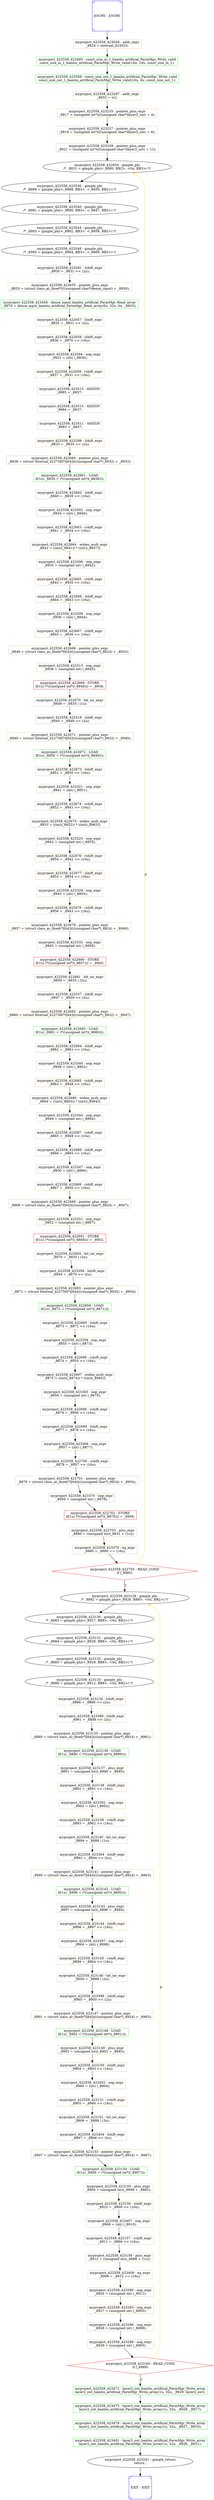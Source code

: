digraph G {
0[color=blue,shape=Msquare,label="ENTRY - ENTRY"];
1[color=blue,shape=Msquare,label="EXIT - EXIT"];
2[color=burlywood,shape=box,label="myproject_422558_423029 - addr_expr\n_8824 = internal_423023;\n"];
3[label="myproject_422558_422654 - gimple_phi\n/* _8831 = gimple_phi(<_8880, BB2>, <0u, BB3>) */\n"];
4[label="myproject_422558_423536 - gimple_phi\n/* _8989 = gimple_phi(<_8988, BB3>, <_8830, BB2>) */\n"];
5[label="myproject_422558_423540 - gimple_phi\n/* _8991 = gimple_phi(<_8990, BB3>, <_8847, BB2>) */\n"];
6[label="myproject_422558_423544 - gimple_phi\n/* _8993 = gimple_phi(<_8992, BB3>, <_8858, BB2>) */\n"];
7[label="myproject_422558_423548 - gimple_phi\n/* _8995 = gimple_phi(<_8994, BB3>, <_8869, BB2>) */\n"];
8[color=burlywood,shape=box,label="myproject_422558_423291 - lshift_expr\n_8930 = _8831 << (2u);\n"];
9[color=burlywood,shape=box,label="myproject_422558_422655 - pointer_plus_expr\n_8833 = (struct class_ac_fixed*)(((unsigned char*)dense_input) + _8930);\n"];
10[color=green,shape=box,label="myproject_422558_423458 - dense_input_bambu_artificial_ParmMgr_Read_array\n_8976 = dense_input_bambu_artificial_ParmMgr_Read_array(0u, 32u, 0u, _8833);\n"];
11[color=burlywood,shape=box,label="myproject_422558_422657 - lshift_expr\n_8835 = _8831 << (2u);\n"];
12[color=burlywood,shape=box,label="myproject_422558_422658 - lshift_expr\n_8836 = _8976 << (16u);\n"];
13[color=burlywood,shape=box,label="myproject_422558_423294 - nop_expr\n_8931 = (int) (_8836);\n"];
14[color=burlywood,shape=box,label="myproject_422558_422659 - rshift_expr\n_8837 = _8931 >> (16u);\n"];
15[color=burlywood,shape=box,label="myproject_422558_423515 - ASSIGN\n_8985 = _8837;\n"];
16[color=burlywood,shape=box,label="myproject_422558_423513 - ASSIGN\n_8984 = _8837;\n"];
17[color=burlywood,shape=box,label="myproject_422558_423511 - ASSIGN\n_8983 = _8837;\n"];
18[color=burlywood,shape=box,label="myproject_422558_423299 - lshift_expr\n_8933 = _8835 << (2u);\n"];
19[color=burlywood,shape=box,label="myproject_422558_422660 - pointer_plus_expr\n_8838 = (struct Internal_422756(*)[64])(((unsigned char*)_8932) + _8933);\n"];
20[color=green,shape=box,label="myproject_422558_422661 - LOAD\nif(1u) _8839 = (*((unsigned int*)(_8838)));\n"];
21[color=burlywood,shape=box,label="myproject_422558_422662 - lshift_expr\n_8840 = _8839 << (16u);\n"];
22[color=burlywood,shape=box,label="myproject_422558_423302 - nop_expr\n_8934 = (int) (_8840);\n"];
23[color=burlywood,shape=box,label="myproject_422558_422663 - rshift_expr\n_8841 = _8934 >> (16u);\n"];
24[color=burlywood,shape=box,label="myproject_422558_422664 - widen_mult_expr\n_8842 = ((int)(_8841)) * ((int)(_8837));\n"];
25[color=burlywood,shape=box,label="myproject_422558_423306 - nop_expr\n_8935 = (unsigned int) (_8842);\n"];
26[color=burlywood,shape=box,label="myproject_422558_422665 - rshift_expr\n_8843 = _8935 >> (10u);\n"];
27[color=burlywood,shape=box,label="myproject_422558_422666 - lshift_expr\n_8844 = _8843 << (16u);\n"];
28[color=burlywood,shape=box,label="myproject_422558_423309 - nop_expr\n_8936 = (int) (_8844);\n"];
29[color=burlywood,shape=box,label="myproject_422558_422667 - rshift_expr\n_8845 = _8936 >> (16u);\n"];
30[color=burlywood,shape=box,label="myproject_422558_422668 - pointer_plus_expr\n_8846 = (struct class_ac_fixed(*)[64])(((unsigned char*)_8824) + _8933);\n"];
31[color=burlywood,shape=box,label="myproject_422558_423313 - nop_expr\n_8938 = (unsigned int) (_8845);\n"];
32[color=red,shape=box,label="myproject_422558_422669 - STORE\nif(1u) (*((unsigned int*)(_8846))) = _8938;\n"];
33[color=burlywood,shape=box,label="myproject_422558_422670 - bit_ior_expr\n_8848 = _8835 | (1u);\n"];
34[color=burlywood,shape=box,label="myproject_422558_423318 - lshift_expr\n_8940 = _8848 << (2u);\n"];
35[color=burlywood,shape=box,label="myproject_422558_422671 - pointer_plus_expr\n_8849 = (struct Internal_422756(*)[64])(((unsigned char*)_8932) + _8940);\n"];
36[color=green,shape=box,label="myproject_422558_422672 - LOAD\nif(1u) _8850 = (*((unsigned int*)(_8849)));\n"];
37[color=burlywood,shape=box,label="myproject_422558_422673 - lshift_expr\n_8851 = _8850 << (16u);\n"];
38[color=burlywood,shape=box,label="myproject_422558_423321 - nop_expr\n_8941 = (int) (_8851);\n"];
39[color=burlywood,shape=box,label="myproject_422558_422674 - rshift_expr\n_8852 = _8941 >> (16u);\n"];
40[color=burlywood,shape=box,label="myproject_422558_422675 - widen_mult_expr\n_8853 = ((int)(_8852)) * ((int)(_8983));\n"];
41[color=burlywood,shape=box,label="myproject_422558_423325 - nop_expr\n_8942 = (unsigned int) (_8853);\n"];
42[color=burlywood,shape=box,label="myproject_422558_422676 - rshift_expr\n_8854 = _8942 >> (10u);\n"];
43[color=burlywood,shape=box,label="myproject_422558_422677 - lshift_expr\n_8855 = _8854 << (16u);\n"];
44[color=burlywood,shape=box,label="myproject_422558_423328 - nop_expr\n_8943 = (int) (_8855);\n"];
45[color=burlywood,shape=box,label="myproject_422558_422678 - rshift_expr\n_8856 = _8943 >> (16u);\n"];
46[color=burlywood,shape=box,label="myproject_422558_422679 - pointer_plus_expr\n_8857 = (struct class_ac_fixed(*)[64])(((unsigned char*)_8824) + _8940);\n"];
47[color=burlywood,shape=box,label="myproject_422558_423332 - nop_expr\n_8945 = (unsigned int) (_8856);\n"];
48[color=red,shape=box,label="myproject_422558_422680 - STORE\nif(1u) (*((unsigned int*)(_8857))) = _8945;\n"];
49[color=burlywood,shape=box,label="myproject_422558_422681 - bit_ior_expr\n_8859 = _8835 | (2u);\n"];
50[color=burlywood,shape=box,label="myproject_422558_423337 - lshift_expr\n_8947 = _8859 << (2u);\n"];
51[color=burlywood,shape=box,label="myproject_422558_422682 - pointer_plus_expr\n_8860 = (struct Internal_422756(*)[64])(((unsigned char*)_8932) + _8947);\n"];
52[color=green,shape=box,label="myproject_422558_422683 - LOAD\nif(1u) _8861 = (*((unsigned int*)(_8860)));\n"];
53[color=burlywood,shape=box,label="myproject_422558_422684 - lshift_expr\n_8862 = _8861 << (16u);\n"];
54[color=burlywood,shape=box,label="myproject_422558_423340 - nop_expr\n_8948 = (int) (_8862);\n"];
55[color=burlywood,shape=box,label="myproject_422558_422685 - rshift_expr\n_8863 = _8948 >> (16u);\n"];
56[color=burlywood,shape=box,label="myproject_422558_422686 - widen_mult_expr\n_8864 = ((int)(_8863)) * ((int)(_8984));\n"];
57[color=burlywood,shape=box,label="myproject_422558_423344 - nop_expr\n_8949 = (unsigned int) (_8864);\n"];
58[color=burlywood,shape=box,label="myproject_422558_422687 - rshift_expr\n_8865 = _8949 >> (10u);\n"];
59[color=burlywood,shape=box,label="myproject_422558_422688 - lshift_expr\n_8866 = _8865 << (16u);\n"];
60[color=burlywood,shape=box,label="myproject_422558_423347 - nop_expr\n_8950 = (int) (_8866);\n"];
61[color=burlywood,shape=box,label="myproject_422558_422689 - rshift_expr\n_8867 = _8950 >> (16u);\n"];
62[color=burlywood,shape=box,label="myproject_422558_422690 - pointer_plus_expr\n_8868 = (struct class_ac_fixed(*)[64])(((unsigned char*)_8824) + _8947);\n"];
63[color=burlywood,shape=box,label="myproject_422558_423351 - nop_expr\n_8952 = (unsigned int) (_8867);\n"];
64[color=red,shape=box,label="myproject_422558_422691 - STORE\nif(1u) (*((unsigned int*)(_8868))) = _8952;\n"];
65[color=burlywood,shape=box,label="myproject_422558_422692 - bit_ior_expr\n_8870 = _8835 | (3u);\n"];
66[color=burlywood,shape=box,label="myproject_422558_423356 - lshift_expr\n_8954 = _8870 << (2u);\n"];
67[color=burlywood,shape=box,label="myproject_422558_422693 - pointer_plus_expr\n_8871 = (struct Internal_422756(*)[64])(((unsigned char*)_8932) + _8954);\n"];
68[color=green,shape=box,label="myproject_422558_422694 - LOAD\nif(1u) _8872 = (*((unsigned int*)(_8871)));\n"];
69[color=burlywood,shape=box,label="myproject_422558_422695 - lshift_expr\n_8873 = _8872 << (16u);\n"];
70[color=burlywood,shape=box,label="myproject_422558_423359 - nop_expr\n_8955 = (int) (_8873);\n"];
71[color=burlywood,shape=box,label="myproject_422558_422696 - rshift_expr\n_8874 = _8955 >> (16u);\n"];
72[color=burlywood,shape=box,label="myproject_422558_422697 - widen_mult_expr\n_8875 = ((int)(_8874)) * ((int)(_8985));\n"];
73[color=burlywood,shape=box,label="myproject_422558_423363 - nop_expr\n_8956 = (unsigned int) (_8875);\n"];
74[color=burlywood,shape=box,label="myproject_422558_422698 - rshift_expr\n_8876 = _8956 >> (10u);\n"];
75[color=burlywood,shape=box,label="myproject_422558_422699 - lshift_expr\n_8877 = _8876 << (16u);\n"];
76[color=burlywood,shape=box,label="myproject_422558_423366 - nop_expr\n_8957 = (int) (_8877);\n"];
77[color=burlywood,shape=box,label="myproject_422558_422700 - rshift_expr\n_8878 = _8957 >> (16u);\n"];
78[color=burlywood,shape=box,label="myproject_422558_422701 - pointer_plus_expr\n_8879 = (struct class_ac_fixed(*)[64])(((unsigned char*)_8824) + _8954);\n"];
79[color=burlywood,shape=box,label="myproject_422558_423370 - nop_expr\n_8959 = (unsigned int) (_8878);\n"];
80[color=red,shape=box,label="myproject_422558_422702 - STORE\nif(1u) (*((unsigned int*)(_8879))) = _8959;\n"];
81[color=burlywood,shape=box,label="myproject_422558_422703 - plus_expr\n_8880 = (unsigned int)(_8831 + (1u));\n"];
82[color=burlywood,shape=box,label="myproject_422558_423376 - eq_expr\n_8960 = _8880 == (16u);\n"];
83[color=red,shape=diamond,label="myproject_422558_422705 - READ_COND\nif (_8960)\n"];
84[label="myproject_422558_423129 - gimple_phi\n/* _8882 = gimple_phi(<_8926, BB8>, <0u, BB2>) */\n"];
85[color=green,shape=box,label="myproject_422558_423495 - const_size_in_1_bambu_artificial_ParmMgr_Write_valid\nconst_size_in_1_bambu_artificial_ParmMgr_Write_valid(16u, 16u, const_size_in_1);\n"];
86[color=green,shape=box,label="myproject_422558_423508 - const_size_out_1_bambu_artificial_ParmMgr_Write_valid\nconst_size_out_1_bambu_artificial_ParmMgr_Write_valid(16u, 4u, const_size_out_1);\n"];
87[color=burlywood,shape=box,label="myproject_422558_423297 - addr_expr\n_8932 = w2;\n"];
88[color=burlywood,shape=box,label="myproject_422558_423235 - pointer_plus_expr\n_8917 = (unsigned int*)(((unsigned char*)layer2_out) + 4);\n"];
89[color=burlywood,shape=box,label="myproject_422558_423237 - pointer_plus_expr\n_8919 = (unsigned int*)(((unsigned char*)layer2_out) + 8);\n"];
90[color=burlywood,shape=box,label="myproject_422558_423239 - pointer_plus_expr\n_8921 = (unsigned int*)(((unsigned char*)layer2_out) + 12);\n"];
91[label="myproject_422558_423130 - gimple_phi\n/* _8883 = gimple_phi(<_8927, BB8>, <0u, BB2>) */\n"];
92[label="myproject_422558_423131 - gimple_phi\n/* _8884 = gimple_phi(<_8928, BB8>, <0u, BB2>) */\n"];
93[label="myproject_422558_423132 - gimple_phi\n/* _8885 = gimple_phi(<_8929, BB8>, <0u, BB2>) */\n"];
94[label="myproject_422558_423133 - gimple_phi\n/* _8886 = gimple_phi(<_8912, BB8>, <0u, BB2>) */\n"];
95[color=burlywood,shape=box,label="myproject_422558_423134 - lshift_expr\n_8888 = _8886 << (2u);\n"];
96[color=burlywood,shape=box,label="myproject_422558_423389 - lshift_expr\n_8961 = _8888 << (2u);\n"];
97[color=burlywood,shape=box,label="myproject_422558_423135 - pointer_plus_expr\n_8889 = (struct class_ac_fixed(*)[64])(((unsigned char*)_8824) + _8961);\n"];
98[color=green,shape=box,label="myproject_422558_423136 - LOAD\nif(1u) _8890 = (*((unsigned int*)(_8889)));\n"];
99[color=burlywood,shape=box,label="myproject_422558_423137 - plus_expr\n_8891 = (unsigned int)(_8890 + _8885);\n"];
100[color=burlywood,shape=box,label="myproject_422558_423138 - lshift_expr\n_8892 = _8891 << (16u);\n"];
101[color=burlywood,shape=box,label="myproject_422558_423392 - nop_expr\n_8962 = (int) (_8892);\n"];
102[color=burlywood,shape=box,label="myproject_422558_423139 - rshift_expr\n_8893 = _8962 >> (16u);\n"];
103[color=burlywood,shape=box,label="myproject_422558_423140 - bit_ior_expr\n_8894 = _8888 | (1u);\n"];
104[color=burlywood,shape=box,label="myproject_422558_423394 - lshift_expr\n_8963 = _8894 << (2u);\n"];
105[color=burlywood,shape=box,label="myproject_422558_423141 - pointer_plus_expr\n_8895 = (struct class_ac_fixed(*)[64])(((unsigned char*)_8824) + _8963);\n"];
106[color=green,shape=box,label="myproject_422558_423142 - LOAD\nif(1u) _8896 = (*((unsigned int*)(_8895)));\n"];
107[color=burlywood,shape=box,label="myproject_422558_423143 - plus_expr\n_8897 = (unsigned int)(_8896 + _8884);\n"];
108[color=burlywood,shape=box,label="myproject_422558_423144 - lshift_expr\n_8898 = _8897 << (16u);\n"];
109[color=burlywood,shape=box,label="myproject_422558_423397 - nop_expr\n_8964 = (int) (_8898);\n"];
110[color=burlywood,shape=box,label="myproject_422558_423145 - rshift_expr\n_8899 = _8964 >> (16u);\n"];
111[color=burlywood,shape=box,label="myproject_422558_423146 - bit_ior_expr\n_8900 = _8888 | (2u);\n"];
112[color=burlywood,shape=box,label="myproject_422558_423399 - lshift_expr\n_8965 = _8900 << (2u);\n"];
113[color=burlywood,shape=box,label="myproject_422558_423147 - pointer_plus_expr\n_8901 = (struct class_ac_fixed(*)[64])(((unsigned char*)_8824) + _8965);\n"];
114[color=green,shape=box,label="myproject_422558_423148 - LOAD\nif(1u) _8902 = (*((unsigned int*)(_8901)));\n"];
115[color=burlywood,shape=box,label="myproject_422558_423149 - plus_expr\n_8903 = (unsigned int)(_8902 + _8883);\n"];
116[color=burlywood,shape=box,label="myproject_422558_423150 - lshift_expr\n_8904 = _8903 << (16u);\n"];
117[color=burlywood,shape=box,label="myproject_422558_423402 - nop_expr\n_8966 = (int) (_8904);\n"];
118[color=burlywood,shape=box,label="myproject_422558_423151 - rshift_expr\n_8905 = _8966 >> (16u);\n"];
119[color=burlywood,shape=box,label="myproject_422558_423152 - bit_ior_expr\n_8906 = _8888 | (3u);\n"];
120[color=burlywood,shape=box,label="myproject_422558_423404 - lshift_expr\n_8967 = _8906 << (2u);\n"];
121[color=burlywood,shape=box,label="myproject_422558_423153 - pointer_plus_expr\n_8907 = (struct class_ac_fixed(*)[64])(((unsigned char*)_8824) + _8967);\n"];
122[color=green,shape=box,label="myproject_422558_423154 - LOAD\nif(1u) _8908 = (*((unsigned int*)(_8907)));\n"];
123[color=burlywood,shape=box,label="myproject_422558_423155 - plus_expr\n_8909 = (unsigned int)(_8908 + _8882);\n"];
124[color=burlywood,shape=box,label="myproject_422558_423156 - lshift_expr\n_8910 = _8909 << (16u);\n"];
125[color=burlywood,shape=box,label="myproject_422558_423407 - nop_expr\n_8968 = (int) (_8910);\n"];
126[color=burlywood,shape=box,label="myproject_422558_423157 - rshift_expr\n_8911 = _8968 >> (16u);\n"];
127[color=burlywood,shape=box,label="myproject_422558_423158 - plus_expr\n_8912 = (unsigned int)(_8886 + (1u));\n"];
128[color=burlywood,shape=box,label="myproject_422558_423409 - eq_expr\n_8969 = _8912 == (16u);\n"];
129[color=burlywood,shape=box,label="myproject_422558_423280 - nop_expr\n_8926 = (unsigned int) (_8911);\n"];
130[color=burlywood,shape=box,label="myproject_422558_423283 - nop_expr\n_8927 = (unsigned int) (_8905);\n"];
131[color=burlywood,shape=box,label="myproject_422558_423286 - nop_expr\n_8928 = (unsigned int) (_8899);\n"];
132[color=burlywood,shape=box,label="myproject_422558_423289 - nop_expr\n_8929 = (unsigned int) (_8893);\n"];
133[color=red,shape=diamond,label="myproject_422558_423160 - READ_COND\nif (_8969)\n"];
134[color=green,shape=box,label="myproject_422558_423472 - layer2_out_bambu_artificial_ParmMgr_Write_array\nlayer2_out_bambu_artificial_ParmMgr_Write_array(1u, 32u, _8929, layer2_out);\n"];
135[color=green,shape=box,label="myproject_422558_423475 - layer2_out_bambu_artificial_ParmMgr_Write_array\nlayer2_out_bambu_artificial_ParmMgr_Write_array(1u, 32u, _8928, _8917);\n"];
136[color=green,shape=box,label="myproject_422558_423478 - layer2_out_bambu_artificial_ParmMgr_Write_array\nlayer2_out_bambu_artificial_ParmMgr_Write_array(1u, 32u, _8927, _8919);\n"];
137[color=green,shape=box,label="myproject_422558_423481 - layer2_out_bambu_artificial_ParmMgr_Write_array\nlayer2_out_bambu_artificial_ParmMgr_Write_array(1u, 32u, _8926, _8921);\n"];
138[label="myproject_422558_423241 - gimple_return\nreturn ;\n"];
0->2 [fontcolor=red3,label=""];
3->4 [fontcolor=red3,label=""];
4->5 [fontcolor=red3,label=""];
5->6 [fontcolor=red3,label=""];
6->7 [fontcolor=red3,label=""];
7->8 [fontcolor=red3,label=""];
8->9 [fontcolor=red3,label=""];
9->10 [fontcolor=red3,label=""];
10->11 [fontcolor=red3,label=""];
11->12 [fontcolor=red3,label=""];
12->13 [fontcolor=red3,label=""];
13->14 [fontcolor=red3,label=""];
14->15 [fontcolor=red3,label=""];
15->16 [fontcolor=red3,label=""];
16->17 [fontcolor=red3,label=""];
17->18 [fontcolor=red3,label=""];
18->19 [fontcolor=red3,label=""];
19->20 [fontcolor=red3,label=""];
20->21 [fontcolor=red3,label=""];
21->22 [fontcolor=red3,label=""];
22->23 [fontcolor=red3,label=""];
23->24 [fontcolor=red3,label=""];
24->25 [fontcolor=red3,label=""];
25->26 [fontcolor=red3,label=""];
26->27 [fontcolor=red3,label=""];
27->28 [fontcolor=red3,label=""];
28->29 [fontcolor=red3,label=""];
29->30 [fontcolor=red3,label=""];
30->31 [fontcolor=red3,label=""];
31->32 [fontcolor=red3,label=""];
32->33 [fontcolor=red3,label=""];
33->34 [fontcolor=red3,label=""];
34->35 [fontcolor=red3,label=""];
35->36 [fontcolor=red3,label=""];
36->37 [fontcolor=red3,label=""];
37->38 [fontcolor=red3,label=""];
38->39 [fontcolor=red3,label=""];
39->40 [fontcolor=red3,label=""];
40->41 [fontcolor=red3,label=""];
41->42 [fontcolor=red3,label=""];
42->43 [fontcolor=red3,label=""];
43->44 [fontcolor=red3,label=""];
44->45 [fontcolor=red3,label=""];
45->46 [fontcolor=red3,label=""];
46->47 [fontcolor=red3,label=""];
47->48 [fontcolor=red3,label=""];
48->49 [fontcolor=red3,label=""];
49->50 [fontcolor=red3,label=""];
50->51 [fontcolor=red3,label=""];
51->52 [fontcolor=red3,label=""];
52->53 [fontcolor=red3,label=""];
53->54 [fontcolor=red3,label=""];
54->55 [fontcolor=red3,label=""];
55->56 [fontcolor=red3,label=""];
56->57 [fontcolor=red3,label=""];
57->58 [fontcolor=red3,label=""];
58->59 [fontcolor=red3,label=""];
59->60 [fontcolor=red3,label=""];
60->61 [fontcolor=red3,label=""];
61->62 [fontcolor=red3,label=""];
62->63 [fontcolor=red3,label=""];
63->64 [fontcolor=red3,label=""];
64->65 [fontcolor=red3,label=""];
65->66 [fontcolor=red3,label=""];
66->67 [fontcolor=red3,label=""];
67->68 [fontcolor=red3,label=""];
68->69 [fontcolor=red3,label=""];
69->70 [fontcolor=red3,label=""];
70->71 [fontcolor=red3,label=""];
71->72 [fontcolor=red3,label=""];
72->73 [fontcolor=red3,label=""];
73->74 [fontcolor=red3,label=""];
74->75 [fontcolor=red3,label=""];
75->76 [fontcolor=red3,label=""];
76->77 [fontcolor=red3,label=""];
77->78 [fontcolor=red3,label=""];
78->79 [fontcolor=red3,label=""];
79->80 [fontcolor=red3,label=""];
80->81 [fontcolor=red3,label=""];
81->82 [fontcolor=red3,label=""];
82->83 [fontcolor=red3,label=""];
83->84 [fontcolor=red3,label="T"];
83->3 [color=gold,label="F"];
2->85 [fontcolor=red3,label=""];
85->86 [fontcolor=red3,label=""];
86->87 [fontcolor=red3,label=""];
87->88 [fontcolor=red3,label=""];
88->89 [fontcolor=red3,label=""];
89->90 [fontcolor=red3,label=""];
90->3 [fontcolor=red3,label=""];
84->91 [fontcolor=red3,label=""];
91->92 [fontcolor=red3,label=""];
92->93 [fontcolor=red3,label=""];
93->94 [fontcolor=red3,label=""];
94->95 [fontcolor=red3,label=""];
95->96 [fontcolor=red3,label=""];
96->97 [fontcolor=red3,label=""];
97->98 [fontcolor=red3,label=""];
98->99 [fontcolor=red3,label=""];
99->100 [fontcolor=red3,label=""];
100->101 [fontcolor=red3,label=""];
101->102 [fontcolor=red3,label=""];
102->103 [fontcolor=red3,label=""];
103->104 [fontcolor=red3,label=""];
104->105 [fontcolor=red3,label=""];
105->106 [fontcolor=red3,label=""];
106->107 [fontcolor=red3,label=""];
107->108 [fontcolor=red3,label=""];
108->109 [fontcolor=red3,label=""];
109->110 [fontcolor=red3,label=""];
110->111 [fontcolor=red3,label=""];
111->112 [fontcolor=red3,label=""];
112->113 [fontcolor=red3,label=""];
113->114 [fontcolor=red3,label=""];
114->115 [fontcolor=red3,label=""];
115->116 [fontcolor=red3,label=""];
116->117 [fontcolor=red3,label=""];
117->118 [fontcolor=red3,label=""];
118->119 [fontcolor=red3,label=""];
119->120 [fontcolor=red3,label=""];
120->121 [fontcolor=red3,label=""];
121->122 [fontcolor=red3,label=""];
122->123 [fontcolor=red3,label=""];
123->124 [fontcolor=red3,label=""];
124->125 [fontcolor=red3,label=""];
125->126 [fontcolor=red3,label=""];
126->127 [fontcolor=red3,label=""];
127->128 [fontcolor=red3,label=""];
128->129 [fontcolor=red3,label=""];
129->130 [fontcolor=red3,label=""];
130->131 [fontcolor=red3,label=""];
131->132 [fontcolor=red3,label=""];
132->133 [fontcolor=red3,label=""];
133->134 [fontcolor=red3,label="T"];
133->84 [color=gold,label="F"];
134->135 [fontcolor=red3,label=""];
135->136 [fontcolor=red3,label=""];
136->137 [fontcolor=red3,label=""];
137->138 [fontcolor=red3,label=""];
138->1 [fontcolor=red3,label=""];
}
